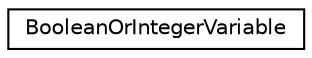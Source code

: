 digraph "Graphical Class Hierarchy"
{
 // LATEX_PDF_SIZE
  edge [fontname="Helvetica",fontsize="10",labelfontname="Helvetica",labelfontsize="10"];
  node [fontname="Helvetica",fontsize="10",shape=record];
  rankdir="LR";
  Node0 [label="BooleanOrIntegerVariable",height=0.2,width=0.4,color="black", fillcolor="white", style="filled",URL="$structoperations__research_1_1sat_1_1_boolean_or_integer_variable.html",tooltip=" "];
}
